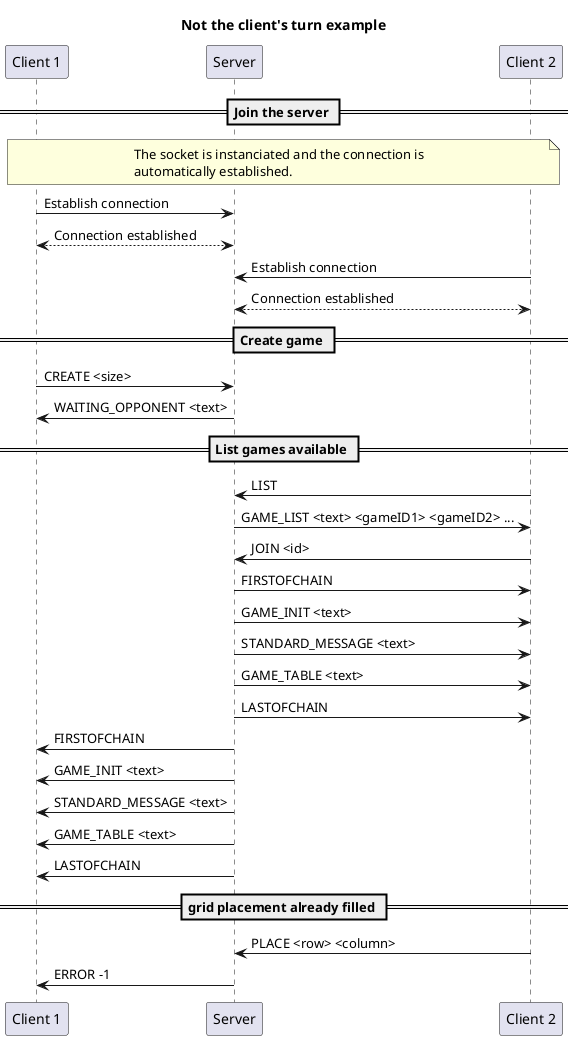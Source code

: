 @startuml

title "Not the client's turn example"

participant "Client 1" as c1
participant "Server" as s
participant "Client 2" as c2

== Join the server ==

note over c1, c2
The socket is instanciated and the connection is
automatically established.
end note

c1->s : Establish connection
c1<-->s : Connection established

c2->s : Establish connection
c2<-->s : Connection established


== Create game ==

c1->s: CREATE <size>
s->c1: WAITING_OPPONENT <text>

== List games available ==

c2->s: LIST
s->c2: GAME_LIST <text> <gameID1> <gameID2> ...

c2->s: JOIN <id>

s->c2: FIRSTOFCHAIN
s->c2: GAME_INIT <text>
s->c2: STANDARD_MESSAGE <text>
s->c2: GAME_TABLE <text>
s->c2: LASTOFCHAIN

s->c1: FIRSTOFCHAIN
s->c1: GAME_INIT <text>
s->c1: STANDARD_MESSAGE <text>
s->c1: GAME_TABLE <text>
s->c1: LASTOFCHAIN

== grid placement already filled ==
c2->s: PLACE <row> <column>
s->c1: ERROR -1



@enduml
